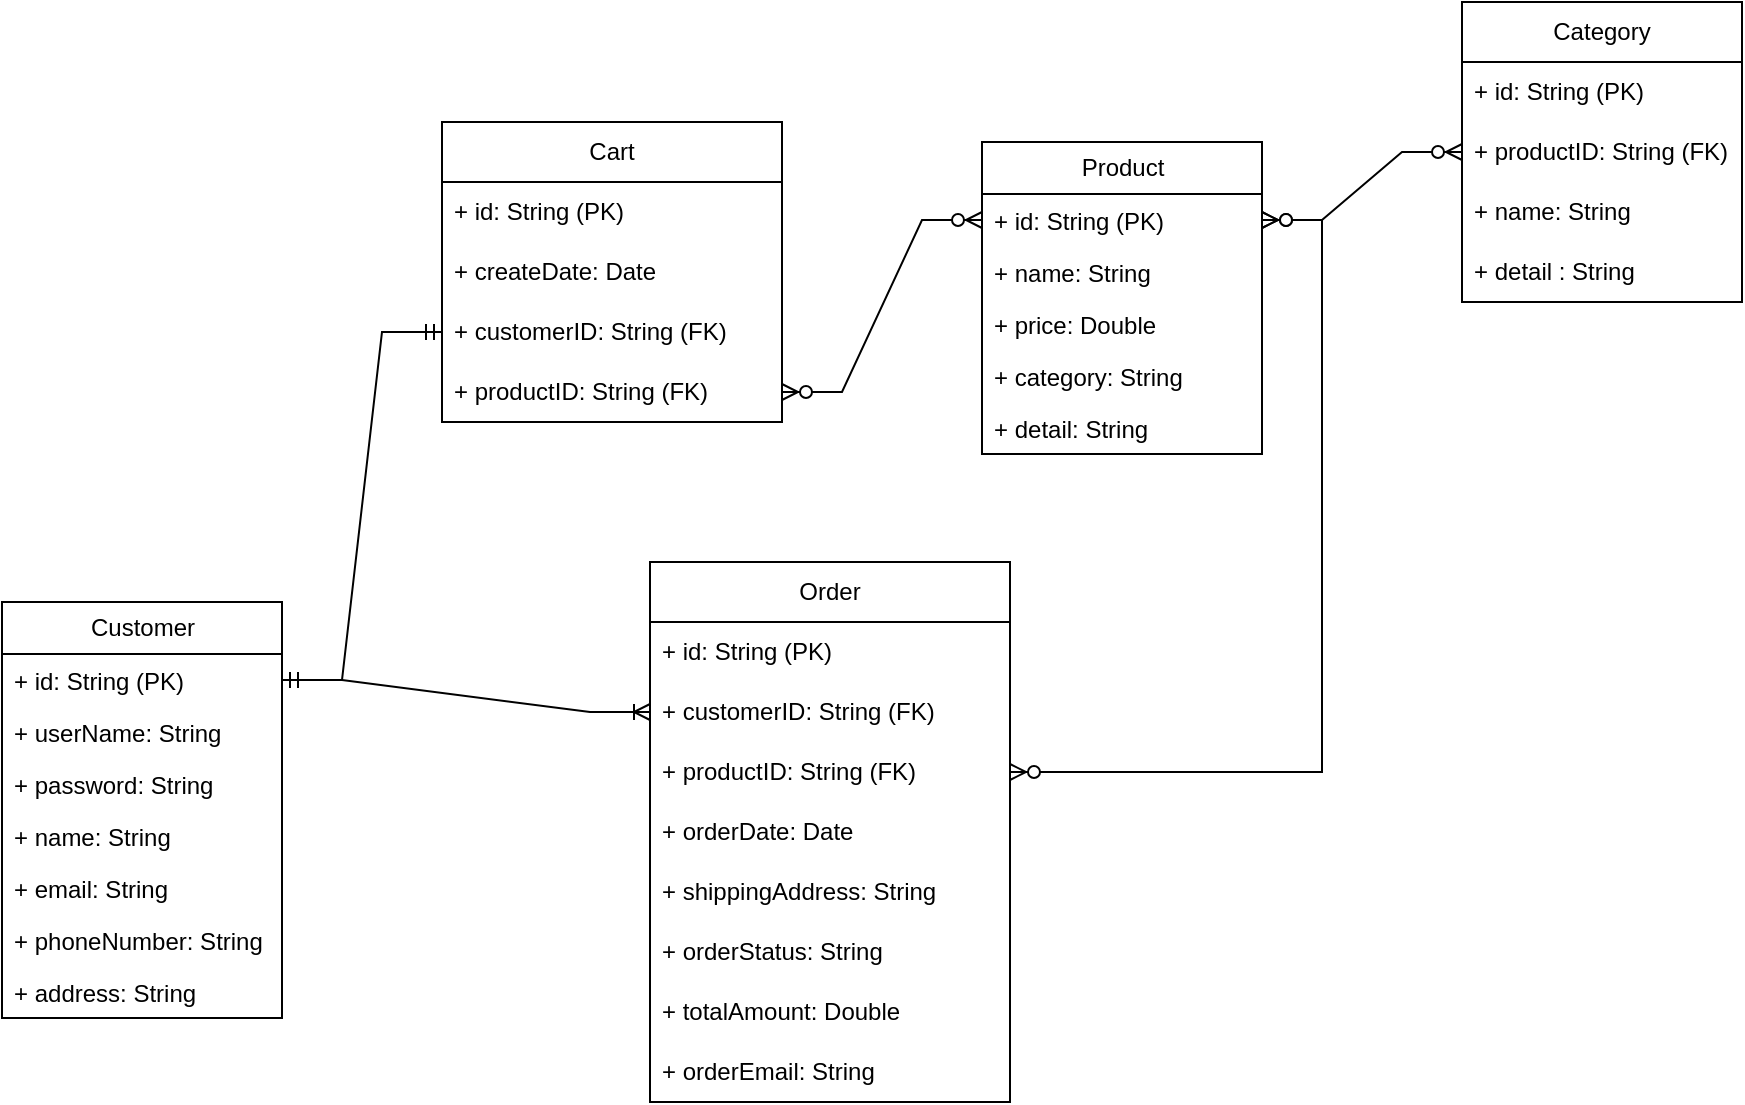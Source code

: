 <mxfile version="24.7.17">
  <diagram name="Trang-1" id="njZZl3vZzI7HbuU0ltzv">
    <mxGraphModel dx="1050" dy="522" grid="1" gridSize="10" guides="1" tooltips="1" connect="1" arrows="1" fold="1" page="1" pageScale="1" pageWidth="827" pageHeight="1169" math="0" shadow="0">
      <root>
        <mxCell id="0" />
        <mxCell id="1" parent="0" />
        <mxCell id="H-eM93KV3evUfod9Bjwc-1" value="Customer" style="swimlane;fontStyle=0;childLayout=stackLayout;horizontal=1;startSize=26;fillColor=none;horizontalStack=0;resizeParent=1;resizeParentMax=0;resizeLast=0;collapsible=1;marginBottom=0;html=1;" parent="1" vertex="1">
          <mxGeometry y="320" width="140" height="208" as="geometry" />
        </mxCell>
        <mxCell id="H-eM93KV3evUfod9Bjwc-2" value="+ id: String (PK)" style="text;strokeColor=none;fillColor=none;align=left;verticalAlign=top;spacingLeft=4;spacingRight=4;overflow=hidden;rotatable=0;points=[[0,0.5],[1,0.5]];portConstraint=eastwest;whiteSpace=wrap;html=1;" parent="H-eM93KV3evUfod9Bjwc-1" vertex="1">
          <mxGeometry y="26" width="140" height="26" as="geometry" />
        </mxCell>
        <mxCell id="H-eM93KV3evUfod9Bjwc-3" value="+ userName: String" style="text;strokeColor=none;fillColor=none;align=left;verticalAlign=top;spacingLeft=4;spacingRight=4;overflow=hidden;rotatable=0;points=[[0,0.5],[1,0.5]];portConstraint=eastwest;whiteSpace=wrap;html=1;" parent="H-eM93KV3evUfod9Bjwc-1" vertex="1">
          <mxGeometry y="52" width="140" height="26" as="geometry" />
        </mxCell>
        <mxCell id="H-eM93KV3evUfod9Bjwc-4" value="+ password: String" style="text;strokeColor=none;fillColor=none;align=left;verticalAlign=top;spacingLeft=4;spacingRight=4;overflow=hidden;rotatable=0;points=[[0,0.5],[1,0.5]];portConstraint=eastwest;whiteSpace=wrap;html=1;" parent="H-eM93KV3evUfod9Bjwc-1" vertex="1">
          <mxGeometry y="78" width="140" height="26" as="geometry" />
        </mxCell>
        <mxCell id="H-eM93KV3evUfod9Bjwc-5" value="+ name:&amp;nbsp;&lt;span style=&quot;color: rgba(0, 0, 0, 0); font-family: monospace; font-size: 0px; text-wrap: nowrap;&quot;&gt;%3CmxGraphModel%3E%3Croot%3E%3CmxCell%20id%3D%220%22%2F%3E%3CmxCell%20id%3D%221%22%20parent%3D%220%22%2F%3E%3CmxCell%20id%3D%222%22%20value%3D%22%2B%20password%3A%20String%22%20style%3D%22text%3BstrokeColor%3Dnone%3BfillColor%3Dnone%3Balign%3Dleft%3BverticalAlign%3Dtop%3BspacingLeft%3D4%3BspacingRight%3D4%3Boverflow%3Dhidden%3Brotatable%3D0%3Bpoints%3D%5B%5B0%2C0.5%5D%2C%5B1%2C0.5%5D%5D%3BportConstraint%3Deastwest%3BwhiteSpace%3Dwrap%3Bhtml%3D1%3B%22%20vertex%3D%221%22%20parent%3D%221%22%3E%3CmxGeometry%20x%3D%22340%22%20y%3D%22298%22%20width%3D%22140%22%20height%3D%2226%22%20as%3D%22geometry%22%2F%3E%3C%2FmxCell%3E%3C%2Froot%3E%3C%2FmxGraphModel%3E&lt;/span&gt;String" style="text;strokeColor=none;fillColor=none;align=left;verticalAlign=top;spacingLeft=4;spacingRight=4;overflow=hidden;rotatable=0;points=[[0,0.5],[1,0.5]];portConstraint=eastwest;whiteSpace=wrap;html=1;" parent="H-eM93KV3evUfod9Bjwc-1" vertex="1">
          <mxGeometry y="104" width="140" height="26" as="geometry" />
        </mxCell>
        <mxCell id="H-eM93KV3evUfod9Bjwc-6" value="+ email: String" style="text;strokeColor=none;fillColor=none;align=left;verticalAlign=top;spacingLeft=4;spacingRight=4;overflow=hidden;rotatable=0;points=[[0,0.5],[1,0.5]];portConstraint=eastwest;whiteSpace=wrap;html=1;" parent="H-eM93KV3evUfod9Bjwc-1" vertex="1">
          <mxGeometry y="130" width="140" height="26" as="geometry" />
        </mxCell>
        <mxCell id="H-eM93KV3evUfod9Bjwc-7" value="+ phoneNumber: String" style="text;strokeColor=none;fillColor=none;align=left;verticalAlign=top;spacingLeft=4;spacingRight=4;overflow=hidden;rotatable=0;points=[[0,0.5],[1,0.5]];portConstraint=eastwest;whiteSpace=wrap;html=1;" parent="H-eM93KV3evUfod9Bjwc-1" vertex="1">
          <mxGeometry y="156" width="140" height="26" as="geometry" />
        </mxCell>
        <mxCell id="H-eM93KV3evUfod9Bjwc-8" value="+ address: String&lt;span style=&quot;color: rgba(0, 0, 0, 0); font-family: monospace; font-size: 0px; text-wrap: nowrap;&quot;&gt;%3CmxGraphModel%3E%3Croot%3E%3CmxCell%20id%3D%220%22%2F%3E%3CmxCell%20id%3D%221%22%20parent%3D%220%22%2F%3E%3CmxCell%20id%3D%222%22%20value%3D%22%2B%20email%3A%20String%22%20style%3D%22text%3BstrokeColor%3Dnone%3BfillColor%3Dnone%3Balign%3Dleft%3BverticalAlign%3Dtop%3BspacingLeft%3D4%3BspacingRight%3D4%3Boverflow%3Dhidden%3Brotatable%3D0%3Bpoints%3D%5B%5B0%2C0.5%5D%2C%5B1%2C0.5%5D%5D%3BportConstraint%3Deastwest%3BwhiteSpace%3Dwrap%3Bhtml%3D1%3B%22%20vertex%3D%221%22%20parent%3D%221%22%3E%3CmxGeometry%20x%3D%22340%22%20y%3D%22350%22%20width%3D%22140%22%20height%3D%2226%22%20as%3D%22geometry%22%2F%3E%3C%2FmxCell%3E%3C%2Froot%3E%3C%2FmxGraphModel%3E&lt;/span&gt;" style="text;strokeColor=none;fillColor=none;align=left;verticalAlign=top;spacingLeft=4;spacingRight=4;overflow=hidden;rotatable=0;points=[[0,0.5],[1,0.5]];portConstraint=eastwest;whiteSpace=wrap;html=1;" parent="H-eM93KV3evUfod9Bjwc-1" vertex="1">
          <mxGeometry y="182" width="140" height="26" as="geometry" />
        </mxCell>
        <mxCell id="H-eM93KV3evUfod9Bjwc-10" value="Product" style="swimlane;fontStyle=0;childLayout=stackLayout;horizontal=1;startSize=26;fillColor=none;horizontalStack=0;resizeParent=1;resizeParentMax=0;resizeLast=0;collapsible=1;marginBottom=0;html=1;" parent="1" vertex="1">
          <mxGeometry x="490" y="90" width="140" height="156" as="geometry" />
        </mxCell>
        <mxCell id="H-eM93KV3evUfod9Bjwc-11" value="+ id: String (PK)" style="text;strokeColor=none;fillColor=none;align=left;verticalAlign=top;spacingLeft=4;spacingRight=4;overflow=hidden;rotatable=0;points=[[0,0.5],[1,0.5]];portConstraint=eastwest;whiteSpace=wrap;html=1;" parent="H-eM93KV3evUfod9Bjwc-10" vertex="1">
          <mxGeometry y="26" width="140" height="26" as="geometry" />
        </mxCell>
        <mxCell id="H-eM93KV3evUfod9Bjwc-12" value="+ name: String" style="text;strokeColor=none;fillColor=none;align=left;verticalAlign=top;spacingLeft=4;spacingRight=4;overflow=hidden;rotatable=0;points=[[0,0.5],[1,0.5]];portConstraint=eastwest;whiteSpace=wrap;html=1;" parent="H-eM93KV3evUfod9Bjwc-10" vertex="1">
          <mxGeometry y="52" width="140" height="26" as="geometry" />
        </mxCell>
        <mxCell id="H-eM93KV3evUfod9Bjwc-13" value="+ price: Double" style="text;strokeColor=none;fillColor=none;align=left;verticalAlign=top;spacingLeft=4;spacingRight=4;overflow=hidden;rotatable=0;points=[[0,0.5],[1,0.5]];portConstraint=eastwest;whiteSpace=wrap;html=1;" parent="H-eM93KV3evUfod9Bjwc-10" vertex="1">
          <mxGeometry y="78" width="140" height="26" as="geometry" />
        </mxCell>
        <mxCell id="H-eM93KV3evUfod9Bjwc-14" value="+ category:&amp;nbsp;&lt;span style=&quot;color: rgba(0, 0, 0, 0); font-family: monospace; font-size: 0px; text-wrap: nowrap;&quot;&gt;%3CmxGraphModel%3E%3Croot%3E%3CmxCell%20id%3D%220%22%2F%3E%3CmxCell%20id%3D%221%22%20parent%3D%220%22%2F%3E%3CmxCell%20id%3D%222%22%20value%3D%22%2B%20password%3A%20String%22%20style%3D%22text%3BstrokeColor%3Dnone%3BfillColor%3Dnone%3Balign%3Dleft%3BverticalAlign%3Dtop%3BspacingLeft%3D4%3BspacingRight%3D4%3Boverflow%3Dhidden%3Brotatable%3D0%3Bpoints%3D%5B%5B0%2C0.5%5D%2C%5B1%2C0.5%5D%5D%3BportConstraint%3Deastwest%3BwhiteSpace%3Dwrap%3Bhtml%3D1%3B%22%20vertex%3D%221%22%20parent%3D%221%22%3E%3CmxGeometry%20x%3D%22340%22%20y%3D%22298%22%20width%3D%22140%22%20height%3D%2226%22%20as%3D%22geometry%22%2F%3E%3C%2FmxCell%3E%3C%2Froot%3E%3C%2FmxGraphModel3E&lt;/span&gt;String" style="text;strokeColor=none;fillColor=none;align=left;verticalAlign=top;spacingLeft=4;spacingRight=4;overflow=hidden;rotatable=0;points=[[0,0.5],[1,0.5]];portConstraint=eastwest;whiteSpace=wrap;html=1;" parent="H-eM93KV3evUfod9Bjwc-10" vertex="1">
          <mxGeometry y="104" width="140" height="26" as="geometry" />
        </mxCell>
        <mxCell id="H-eM93KV3evUfod9Bjwc-15" value="+ detail: String" style="text;strokeColor=none;fillColor=none;align=left;verticalAlign=top;spacingLeft=4;spacingRight=4;overflow=hidden;rotatable=0;points=[[0,0.5],[1,0.5]];portConstraint=eastwest;whiteSpace=wrap;html=1;" parent="H-eM93KV3evUfod9Bjwc-10" vertex="1">
          <mxGeometry y="130" width="140" height="26" as="geometry" />
        </mxCell>
        <mxCell id="n10Wxte2MFwGt4Q-U3sT-1" value="Order" style="swimlane;fontStyle=0;childLayout=stackLayout;horizontal=1;startSize=30;horizontalStack=0;resizeParent=1;resizeParentMax=0;resizeLast=0;collapsible=1;marginBottom=0;whiteSpace=wrap;html=1;" parent="1" vertex="1">
          <mxGeometry x="324" y="300" width="180" height="270" as="geometry" />
        </mxCell>
        <mxCell id="n10Wxte2MFwGt4Q-U3sT-2" value="+ id: String (PK)" style="text;strokeColor=none;fillColor=none;align=left;verticalAlign=middle;spacingLeft=4;spacingRight=4;overflow=hidden;points=[[0,0.5],[1,0.5]];portConstraint=eastwest;rotatable=0;whiteSpace=wrap;html=1;" parent="n10Wxte2MFwGt4Q-U3sT-1" vertex="1">
          <mxGeometry y="30" width="180" height="30" as="geometry" />
        </mxCell>
        <mxCell id="n10Wxte2MFwGt4Q-U3sT-4" value="+ customerID: String (FK)" style="text;strokeColor=none;fillColor=none;align=left;verticalAlign=middle;spacingLeft=4;spacingRight=4;overflow=hidden;points=[[0,0.5],[1,0.5]];portConstraint=eastwest;rotatable=0;whiteSpace=wrap;html=1;" parent="n10Wxte2MFwGt4Q-U3sT-1" vertex="1">
          <mxGeometry y="60" width="180" height="30" as="geometry" />
        </mxCell>
        <mxCell id="3JI8ifmo2xLfty0UD8sm-5" value="+ productID: String (FK)" style="text;strokeColor=none;fillColor=none;align=left;verticalAlign=middle;spacingLeft=4;spacingRight=4;overflow=hidden;points=[[0,0.5],[1,0.5]];portConstraint=eastwest;rotatable=0;whiteSpace=wrap;html=1;" vertex="1" parent="n10Wxte2MFwGt4Q-U3sT-1">
          <mxGeometry y="90" width="180" height="30" as="geometry" />
        </mxCell>
        <mxCell id="n10Wxte2MFwGt4Q-U3sT-3" value="+ orderDate: Date&amp;nbsp;" style="text;strokeColor=none;fillColor=none;align=left;verticalAlign=middle;spacingLeft=4;spacingRight=4;overflow=hidden;points=[[0,0.5],[1,0.5]];portConstraint=eastwest;rotatable=0;whiteSpace=wrap;html=1;" parent="n10Wxte2MFwGt4Q-U3sT-1" vertex="1">
          <mxGeometry y="120" width="180" height="30" as="geometry" />
        </mxCell>
        <mxCell id="6YcbbHirAQSgFu6zwCjX-5" value="+ shippingAddress: String" style="text;strokeColor=none;fillColor=none;align=left;verticalAlign=middle;spacingLeft=4;spacingRight=4;overflow=hidden;points=[[0,0.5],[1,0.5]];portConstraint=eastwest;rotatable=0;whiteSpace=wrap;html=1;" parent="n10Wxte2MFwGt4Q-U3sT-1" vertex="1">
          <mxGeometry y="150" width="180" height="30" as="geometry" />
        </mxCell>
        <mxCell id="6YcbbHirAQSgFu6zwCjX-6" value="+ orderStatus: String" style="text;strokeColor=none;fillColor=none;align=left;verticalAlign=middle;spacingLeft=4;spacingRight=4;overflow=hidden;points=[[0,0.5],[1,0.5]];portConstraint=eastwest;rotatable=0;whiteSpace=wrap;html=1;" parent="n10Wxte2MFwGt4Q-U3sT-1" vertex="1">
          <mxGeometry y="180" width="180" height="30" as="geometry" />
        </mxCell>
        <mxCell id="n10Wxte2MFwGt4Q-U3sT-7" value="+ totalAmount: Double" style="text;strokeColor=none;fillColor=none;align=left;verticalAlign=middle;spacingLeft=4;spacingRight=4;overflow=hidden;points=[[0,0.5],[1,0.5]];portConstraint=eastwest;rotatable=0;whiteSpace=wrap;html=1;" parent="n10Wxte2MFwGt4Q-U3sT-1" vertex="1">
          <mxGeometry y="210" width="180" height="30" as="geometry" />
        </mxCell>
        <mxCell id="6YcbbHirAQSgFu6zwCjX-7" value="+ orderEmail: String" style="text;strokeColor=none;fillColor=none;align=left;verticalAlign=middle;spacingLeft=4;spacingRight=4;overflow=hidden;points=[[0,0.5],[1,0.5]];portConstraint=eastwest;rotatable=0;whiteSpace=wrap;html=1;" parent="n10Wxte2MFwGt4Q-U3sT-1" vertex="1">
          <mxGeometry y="240" width="180" height="30" as="geometry" />
        </mxCell>
        <mxCell id="n10Wxte2MFwGt4Q-U3sT-10" value="Cart" style="swimlane;fontStyle=0;childLayout=stackLayout;horizontal=1;startSize=30;horizontalStack=0;resizeParent=1;resizeParentMax=0;resizeLast=0;collapsible=1;marginBottom=0;whiteSpace=wrap;html=1;" parent="1" vertex="1">
          <mxGeometry x="220" y="80" width="170" height="150" as="geometry" />
        </mxCell>
        <mxCell id="n10Wxte2MFwGt4Q-U3sT-14" value="+ id: String (PK)" style="text;strokeColor=none;fillColor=none;align=left;verticalAlign=middle;spacingLeft=4;spacingRight=4;overflow=hidden;points=[[0,0.5],[1,0.5]];portConstraint=eastwest;rotatable=0;whiteSpace=wrap;html=1;" parent="n10Wxte2MFwGt4Q-U3sT-10" vertex="1">
          <mxGeometry y="30" width="170" height="30" as="geometry" />
        </mxCell>
        <mxCell id="n10Wxte2MFwGt4Q-U3sT-15" value="+ createDate: Date&amp;nbsp;" style="text;strokeColor=none;fillColor=none;align=left;verticalAlign=middle;spacingLeft=4;spacingRight=4;overflow=hidden;points=[[0,0.5],[1,0.5]];portConstraint=eastwest;rotatable=0;whiteSpace=wrap;html=1;" parent="n10Wxte2MFwGt4Q-U3sT-10" vertex="1">
          <mxGeometry y="60" width="170" height="30" as="geometry" />
        </mxCell>
        <mxCell id="n10Wxte2MFwGt4Q-U3sT-16" value="+ customerID: String (FK)" style="text;strokeColor=none;fillColor=none;align=left;verticalAlign=middle;spacingLeft=4;spacingRight=4;overflow=hidden;points=[[0,0.5],[1,0.5]];portConstraint=eastwest;rotatable=0;whiteSpace=wrap;html=1;" parent="n10Wxte2MFwGt4Q-U3sT-10" vertex="1">
          <mxGeometry y="90" width="170" height="30" as="geometry" />
        </mxCell>
        <mxCell id="n10Wxte2MFwGt4Q-U3sT-17" value="+ productID: String (FK)" style="text;strokeColor=none;fillColor=none;align=left;verticalAlign=middle;spacingLeft=4;spacingRight=4;overflow=hidden;points=[[0,0.5],[1,0.5]];portConstraint=eastwest;rotatable=0;whiteSpace=wrap;html=1;" parent="n10Wxte2MFwGt4Q-U3sT-10" vertex="1">
          <mxGeometry y="120" width="170" height="30" as="geometry" />
        </mxCell>
        <mxCell id="6YcbbHirAQSgFu6zwCjX-12" value="Category" style="swimlane;fontStyle=0;childLayout=stackLayout;horizontal=1;startSize=30;horizontalStack=0;resizeParent=1;resizeParentMax=0;resizeLast=0;collapsible=1;marginBottom=0;whiteSpace=wrap;html=1;" parent="1" vertex="1">
          <mxGeometry x="730" y="20" width="140" height="150" as="geometry" />
        </mxCell>
        <mxCell id="6YcbbHirAQSgFu6zwCjX-13" value="+ id: String (PK)" style="text;strokeColor=none;fillColor=none;align=left;verticalAlign=middle;spacingLeft=4;spacingRight=4;overflow=hidden;points=[[0,0.5],[1,0.5]];portConstraint=eastwest;rotatable=0;whiteSpace=wrap;html=1;" parent="6YcbbHirAQSgFu6zwCjX-12" vertex="1">
          <mxGeometry y="30" width="140" height="30" as="geometry" />
        </mxCell>
        <mxCell id="3JI8ifmo2xLfty0UD8sm-12" value="+ productID: String (FK)" style="text;strokeColor=none;fillColor=none;align=left;verticalAlign=middle;spacingLeft=4;spacingRight=4;overflow=hidden;points=[[0,0.5],[1,0.5]];portConstraint=eastwest;rotatable=0;whiteSpace=wrap;html=1;" vertex="1" parent="6YcbbHirAQSgFu6zwCjX-12">
          <mxGeometry y="60" width="140" height="30" as="geometry" />
        </mxCell>
        <mxCell id="6YcbbHirAQSgFu6zwCjX-14" value="+ name: String" style="text;strokeColor=none;fillColor=none;align=left;verticalAlign=middle;spacingLeft=4;spacingRight=4;overflow=hidden;points=[[0,0.5],[1,0.5]];portConstraint=eastwest;rotatable=0;whiteSpace=wrap;html=1;" parent="6YcbbHirAQSgFu6zwCjX-12" vertex="1">
          <mxGeometry y="90" width="140" height="30" as="geometry" />
        </mxCell>
        <mxCell id="6YcbbHirAQSgFu6zwCjX-15" value="+ detail : String" style="text;strokeColor=none;fillColor=none;align=left;verticalAlign=middle;spacingLeft=4;spacingRight=4;overflow=hidden;points=[[0,0.5],[1,0.5]];portConstraint=eastwest;rotatable=0;whiteSpace=wrap;html=1;" parent="6YcbbHirAQSgFu6zwCjX-12" vertex="1">
          <mxGeometry y="120" width="140" height="30" as="geometry" />
        </mxCell>
        <mxCell id="3JI8ifmo2xLfty0UD8sm-4" value="" style="edgeStyle=entityRelationEdgeStyle;fontSize=12;html=1;endArrow=ERzeroToMany;endFill=1;startArrow=ERzeroToMany;rounded=0;exitX=1;exitY=0.5;exitDx=0;exitDy=0;" edge="1" parent="1" source="3JI8ifmo2xLfty0UD8sm-5" target="H-eM93KV3evUfod9Bjwc-11">
          <mxGeometry width="100" height="100" relative="1" as="geometry">
            <mxPoint x="490" y="420" as="sourcePoint" />
            <mxPoint x="590" y="320" as="targetPoint" />
            <Array as="points">
              <mxPoint x="510" y="560" />
              <mxPoint x="690" y="340" />
              <mxPoint x="650" y="390" />
              <mxPoint x="670" y="390" />
              <mxPoint x="680" y="390" />
            </Array>
          </mxGeometry>
        </mxCell>
        <mxCell id="3JI8ifmo2xLfty0UD8sm-7" value="" style="edgeStyle=entityRelationEdgeStyle;fontSize=12;html=1;endArrow=ERoneToMany;startArrow=ERmandOne;rounded=0;exitX=1;exitY=0.5;exitDx=0;exitDy=0;entryX=0;entryY=0.5;entryDx=0;entryDy=0;" edge="1" parent="1" source="H-eM93KV3evUfod9Bjwc-2" target="n10Wxte2MFwGt4Q-U3sT-4">
          <mxGeometry width="100" height="100" relative="1" as="geometry">
            <mxPoint x="490" y="520" as="sourcePoint" />
            <mxPoint x="590" y="420" as="targetPoint" />
          </mxGeometry>
        </mxCell>
        <mxCell id="3JI8ifmo2xLfty0UD8sm-8" value="" style="edgeStyle=entityRelationEdgeStyle;fontSize=12;html=1;endArrow=ERmandOne;startArrow=ERmandOne;rounded=0;exitX=1;exitY=0.5;exitDx=0;exitDy=0;entryX=0;entryY=0.5;entryDx=0;entryDy=0;" edge="1" parent="1" source="H-eM93KV3evUfod9Bjwc-2" target="n10Wxte2MFwGt4Q-U3sT-16">
          <mxGeometry width="100" height="100" relative="1" as="geometry">
            <mxPoint x="350" y="420" as="sourcePoint" />
            <mxPoint x="450" y="320" as="targetPoint" />
          </mxGeometry>
        </mxCell>
        <mxCell id="3JI8ifmo2xLfty0UD8sm-9" value="" style="edgeStyle=entityRelationEdgeStyle;fontSize=12;html=1;endArrow=ERzeroToMany;endFill=1;startArrow=ERzeroToMany;rounded=0;exitX=1;exitY=0.5;exitDx=0;exitDy=0;entryX=0;entryY=0.5;entryDx=0;entryDy=0;" edge="1" parent="1" source="n10Wxte2MFwGt4Q-U3sT-17" target="H-eM93KV3evUfod9Bjwc-11">
          <mxGeometry width="100" height="100" relative="1" as="geometry">
            <mxPoint x="350" y="320" as="sourcePoint" />
            <mxPoint x="450" y="220" as="targetPoint" />
          </mxGeometry>
        </mxCell>
        <mxCell id="3JI8ifmo2xLfty0UD8sm-10" value="" style="edgeStyle=entityRelationEdgeStyle;fontSize=12;html=1;endArrow=ERzeroToMany;endFill=1;startArrow=ERzeroToMany;rounded=0;entryX=0;entryY=0.5;entryDx=0;entryDy=0;exitX=1;exitY=0.5;exitDx=0;exitDy=0;" edge="1" parent="1" source="H-eM93KV3evUfod9Bjwc-11" target="3JI8ifmo2xLfty0UD8sm-12">
          <mxGeometry width="100" height="100" relative="1" as="geometry">
            <mxPoint x="640" y="130" as="sourcePoint" />
            <mxPoint x="730" y="240" as="targetPoint" />
          </mxGeometry>
        </mxCell>
      </root>
    </mxGraphModel>
  </diagram>
</mxfile>

